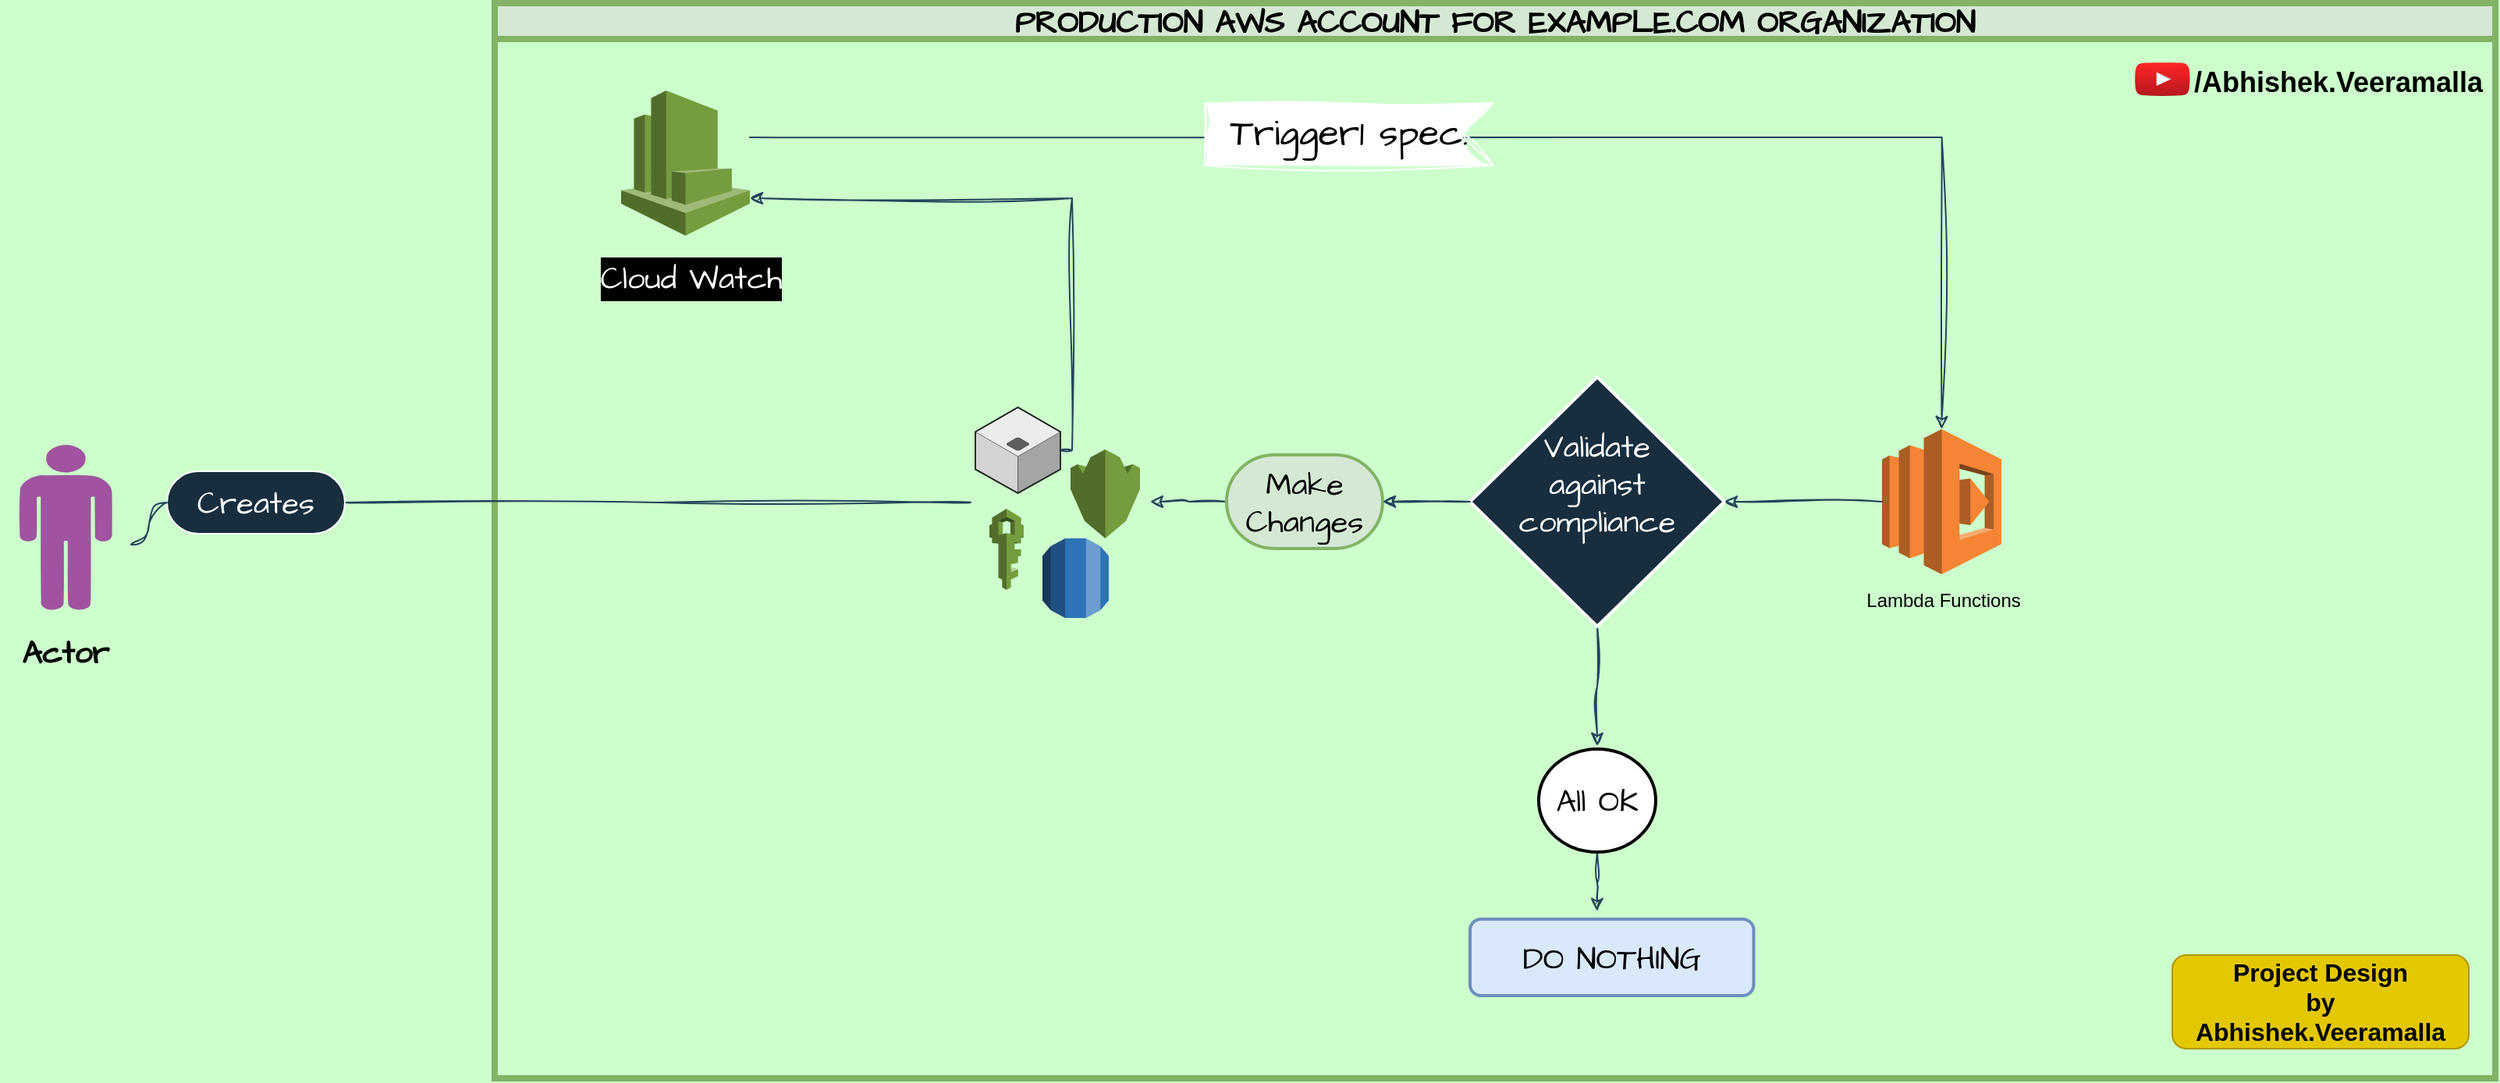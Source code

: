 <mxfile version="21.2.1" type="github">
  <diagram name="Page-1" id="KkK54AJAZAbkAiwjYjyY">
    <mxGraphModel dx="2474" dy="1044" grid="0" gridSize="10" guides="1" tooltips="1" connect="1" arrows="1" fold="1" page="0" pageScale="1" pageWidth="850" pageHeight="1100" background="#CCFFCC" math="0" shadow="0">
      <root>
        <mxCell id="0" />
        <mxCell id="1" parent="0" />
        <mxCell id="SoYxP0OV9XlbnNUCGbs9-6" value="PRODUCTION AWS ACCOUNT FOR EXAMPLE.COM ORGANIZATION" style="swimlane;whiteSpace=wrap;html=1;hachureGap=4;strokeColor=#82b366;fontFamily=Architects Daughter;fontSource=https%3A%2F%2Ffonts.googleapis.com%2Fcss%3Ffamily%3DArchitects%2BDaughter;fontSize=20;fillColor=#d5e8d4;strokeWidth=4;" vertex="1" parent="1">
          <mxGeometry x="-50" y="57" width="1282" height="689" as="geometry" />
        </mxCell>
        <mxCell id="SoYxP0OV9XlbnNUCGbs9-26" style="edgeStyle=orthogonalEdgeStyle;rounded=0;sketch=1;hachureGap=4;jiggle=2;curveFitting=1;orthogonalLoop=1;jettySize=auto;html=1;entryX=0.5;entryY=0;entryDx=0;entryDy=0;entryPerimeter=0;strokeColor=#23445D;fontFamily=Architects Daughter;fontSource=https%3A%2F%2Ffonts.googleapis.com%2Fcss%3Ffamily%3DArchitects%2BDaughter;fontSize=16;" edge="1" parent="SoYxP0OV9XlbnNUCGbs9-6" source="SoYxP0OV9XlbnNUCGbs9-3" target="SoYxP0OV9XlbnNUCGbs9-25">
          <mxGeometry relative="1" as="geometry">
            <Array as="points">
              <mxPoint x="927" y="86" />
            </Array>
          </mxGeometry>
        </mxCell>
        <mxCell id="SoYxP0OV9XlbnNUCGbs9-3" value="" style="outlineConnect=0;dashed=0;verticalLabelPosition=bottom;verticalAlign=top;align=center;html=1;shape=mxgraph.aws3.cloudwatch;fillColor=#759C3E;gradientColor=none;hachureGap=4;strokeColor=#FFFFFF;fontFamily=Architects Daughter;fontSource=https%3A%2F%2Ffonts.googleapis.com%2Fcss%3Ffamily%3DArchitects%2BDaughter;fontSize=20;fontColor=#FFFFFF;" vertex="1" parent="SoYxP0OV9XlbnNUCGbs9-6">
          <mxGeometry x="81" y="56" width="82.5" height="93" as="geometry" />
        </mxCell>
        <mxCell id="SoYxP0OV9XlbnNUCGbs9-4" value="&lt;span style=&quot;background-color: rgb(0, 0, 0);&quot;&gt;Cloud Watch&lt;/span&gt;" style="text;html=1;strokeColor=none;fillColor=none;align=center;verticalAlign=middle;whiteSpace=wrap;rounded=0;fontSize=20;fontFamily=Architects Daughter;fontColor=#FFFFFF;" vertex="1" parent="SoYxP0OV9XlbnNUCGbs9-6">
          <mxGeometry x="62" y="161" width="128" height="30" as="geometry" />
        </mxCell>
        <mxCell id="SoYxP0OV9XlbnNUCGbs9-23" style="edgeStyle=orthogonalEdgeStyle;rounded=0;sketch=1;hachureGap=4;jiggle=2;curveFitting=1;orthogonalLoop=1;jettySize=auto;html=1;strokeColor=#23445D;fontFamily=Architects Daughter;fontSource=https%3A%2F%2Ffonts.googleapis.com%2Fcss%3Ffamily%3DArchitects%2BDaughter;fontSize=16;" edge="1" parent="SoYxP0OV9XlbnNUCGbs9-6" source="SoYxP0OV9XlbnNUCGbs9-16" target="SoYxP0OV9XlbnNUCGbs9-3">
          <mxGeometry relative="1" as="geometry">
            <Array as="points">
              <mxPoint x="370" y="125" />
            </Array>
          </mxGeometry>
        </mxCell>
        <mxCell id="SoYxP0OV9XlbnNUCGbs9-16" value="" style="verticalLabelPosition=bottom;html=1;verticalAlign=top;strokeWidth=1;align=center;outlineConnect=0;dashed=0;outlineConnect=0;shape=mxgraph.aws3d.application_server;fillColor=#ECECEC;strokeColor=#5E5E5E;aspect=fixed;hachureGap=4;fontFamily=Architects Daughter;fontSource=https%3A%2F%2Ffonts.googleapis.com%2Fcss%3Ffamily%3DArchitects%2BDaughter;fontSize=20;fontColor=#FFFFFF;" vertex="1" parent="SoYxP0OV9XlbnNUCGbs9-6">
          <mxGeometry x="308" y="259" width="54.56" height="55" as="geometry" />
        </mxCell>
        <mxCell id="SoYxP0OV9XlbnNUCGbs9-24" value="" style="shape=image;html=1;verticalAlign=top;verticalLabelPosition=bottom;labelBackgroundColor=#ffffff;imageAspect=0;aspect=fixed;image=https://cdn4.iconfinder.com/data/icons/48-bubbles/48/43.Bell-128.png;sketch=1;hachureGap=4;jiggle=2;curveFitting=1;strokeColor=#FFFFFF;fontFamily=Architects Daughter;fontSource=https%3A%2F%2Ffonts.googleapis.com%2Fcss%3Ffamily%3DArchitects%2BDaughter;fontSize=20;fontColor=#FFFFFF;fillColor=#182E3E;" vertex="1" parent="SoYxP0OV9XlbnNUCGbs9-6">
          <mxGeometry x="369" y="131" width="60" height="60" as="geometry" />
        </mxCell>
        <mxCell id="SoYxP0OV9XlbnNUCGbs9-25" value="" style="outlineConnect=0;dashed=0;verticalLabelPosition=bottom;verticalAlign=top;align=center;html=1;shape=mxgraph.aws3.lambda;fillColor=#F58534;gradientColor=none;hachureGap=4;strokeColor=#FFFFFF;fontFamily=Architects Daughter;fontSource=https%3A%2F%2Ffonts.googleapis.com%2Fcss%3Ffamily%3DArchitects%2BDaughter;fontSize=20;fontColor=#FFFFFF;" vertex="1" parent="SoYxP0OV9XlbnNUCGbs9-6">
          <mxGeometry x="889" y="273" width="76.5" height="93" as="geometry" />
        </mxCell>
        <mxCell id="SoYxP0OV9XlbnNUCGbs9-27" value="&lt;font style=&quot;font-size: 24px;&quot; color=&quot;#000000&quot;&gt;Trigger1 spec.&lt;/font&gt;" style="html=1;shape=mxgraph.infographic.ribbonSimple;notch1=20;notch2=0;align=center;verticalAlign=middle;fontSize=14;fontStyle=0;flipH=1;fillColor=#FFFFFF;whiteSpace=wrap;sketch=1;hachureGap=4;jiggle=2;curveFitting=1;strokeColor=#FFFFFF;fontFamily=Architects Daughter;fontSource=https%3A%2F%2Ffonts.googleapis.com%2Fcss%3Ffamily%3DArchitects%2BDaughter;fontColor=#FFFFFF;" vertex="1" parent="SoYxP0OV9XlbnNUCGbs9-6">
          <mxGeometry x="455" y="64" width="185" height="40" as="geometry" />
        </mxCell>
        <mxCell id="SoYxP0OV9XlbnNUCGbs9-28" value="" style="outlineConnect=0;dashed=0;verticalLabelPosition=bottom;verticalAlign=top;align=center;html=1;shape=mxgraph.aws3.kms;fillColor=#759C3E;gradientColor=none;hachureGap=4;strokeColor=#FFFFFF;fontFamily=Architects Daughter;fontSource=https%3A%2F%2Ffonts.googleapis.com%2Fcss%3Ffamily%3DArchitects%2BDaughter;fontSize=20;fontColor=#FFFFFF;" vertex="1" parent="SoYxP0OV9XlbnNUCGbs9-6">
          <mxGeometry x="369" y="286" width="44.5" height="57" as="geometry" />
        </mxCell>
        <mxCell id="SoYxP0OV9XlbnNUCGbs9-29" value="" style="outlineConnect=0;dashed=0;verticalLabelPosition=bottom;verticalAlign=top;align=center;html=1;shape=mxgraph.aws3.iam;fillColor=#759C3E;gradientColor=none;hachureGap=4;strokeColor=#FFFFFF;fontFamily=Architects Daughter;fontSource=https%3A%2F%2Ffonts.googleapis.com%2Fcss%3Ffamily%3DArchitects%2BDaughter;fontSize=20;fontColor=#FFFFFF;" vertex="1" parent="SoYxP0OV9XlbnNUCGbs9-6">
          <mxGeometry x="317" y="324" width="22" height="52" as="geometry" />
        </mxCell>
        <mxCell id="SoYxP0OV9XlbnNUCGbs9-33" style="edgeStyle=orthogonalEdgeStyle;rounded=0;sketch=1;hachureGap=4;jiggle=2;curveFitting=1;orthogonalLoop=1;jettySize=auto;html=1;strokeColor=#23445D;fontFamily=Architects Daughter;fontSource=https%3A%2F%2Ffonts.googleapis.com%2Fcss%3Ffamily%3DArchitects%2BDaughter;fontSize=16;" edge="1" parent="SoYxP0OV9XlbnNUCGbs9-6" source="SoYxP0OV9XlbnNUCGbs9-32">
          <mxGeometry relative="1" as="geometry">
            <mxPoint x="706.5" y="476" as="targetPoint" />
          </mxGeometry>
        </mxCell>
        <mxCell id="SoYxP0OV9XlbnNUCGbs9-32" value="&lt;div&gt;Validate &lt;br&gt;&lt;/div&gt;&lt;div&gt;against&lt;/div&gt;&lt;div&gt;compliance&lt;/div&gt;&lt;div&gt;&lt;br&gt;&lt;/div&gt;" style="strokeWidth=2;html=1;shape=mxgraph.flowchart.decision;whiteSpace=wrap;hachureGap=4;strokeColor=#FFFFFF;fontFamily=Architects Daughter;fontSource=https%3A%2F%2Ffonts.googleapis.com%2Fcss%3Ffamily%3DArchitects%2BDaughter;fontSize=20;fontColor=#FFFFFF;fillColor=#182E3E;" vertex="1" parent="SoYxP0OV9XlbnNUCGbs9-6">
          <mxGeometry x="625" y="239.63" width="163" height="159.75" as="geometry" />
        </mxCell>
        <mxCell id="SoYxP0OV9XlbnNUCGbs9-31" style="edgeStyle=orthogonalEdgeStyle;rounded=0;sketch=1;hachureGap=4;jiggle=2;curveFitting=1;orthogonalLoop=1;jettySize=auto;html=1;strokeColor=#23445D;fontFamily=Architects Daughter;fontSource=https%3A%2F%2Ffonts.googleapis.com%2Fcss%3Ffamily%3DArchitects%2BDaughter;fontSize=16;" edge="1" parent="SoYxP0OV9XlbnNUCGbs9-6" source="SoYxP0OV9XlbnNUCGbs9-25" target="SoYxP0OV9XlbnNUCGbs9-32">
          <mxGeometry relative="1" as="geometry">
            <mxPoint x="801" y="319.5" as="targetPoint" />
          </mxGeometry>
        </mxCell>
        <mxCell id="SoYxP0OV9XlbnNUCGbs9-36" style="edgeStyle=orthogonalEdgeStyle;rounded=0;sketch=1;hachureGap=4;jiggle=2;curveFitting=1;orthogonalLoop=1;jettySize=auto;html=1;strokeColor=#23445D;fontFamily=Architects Daughter;fontSource=https%3A%2F%2Ffonts.googleapis.com%2Fcss%3Ffamily%3DArchitects%2BDaughter;fontSize=16;" edge="1" parent="SoYxP0OV9XlbnNUCGbs9-6" source="SoYxP0OV9XlbnNUCGbs9-35">
          <mxGeometry relative="1" as="geometry">
            <mxPoint x="706.5" y="582" as="targetPoint" />
          </mxGeometry>
        </mxCell>
        <mxCell id="SoYxP0OV9XlbnNUCGbs9-35" value="All OK" style="strokeWidth=2;html=1;shape=mxgraph.flowchart.start_2;whiteSpace=wrap;hachureGap=4;fontFamily=Architects Daughter;fontSource=https%3A%2F%2Ffonts.googleapis.com%2Fcss%3Ffamily%3DArchitects%2BDaughter;fontSize=20;" vertex="1" parent="SoYxP0OV9XlbnNUCGbs9-6">
          <mxGeometry x="669" y="478" width="75" height="66" as="geometry" />
        </mxCell>
        <mxCell id="SoYxP0OV9XlbnNUCGbs9-37" value="DO NOTHING" style="rounded=1;whiteSpace=wrap;html=1;absoluteArcSize=1;arcSize=14;strokeWidth=2;hachureGap=4;strokeColor=#6c8ebf;fontFamily=Architects Daughter;fontSource=https%3A%2F%2Ffonts.googleapis.com%2Fcss%3Ffamily%3DArchitects%2BDaughter;fontSize=20;fillColor=#dae8fc;" vertex="1" parent="SoYxP0OV9XlbnNUCGbs9-6">
          <mxGeometry x="625" y="587" width="181.75" height="49" as="geometry" />
        </mxCell>
        <mxCell id="SoYxP0OV9XlbnNUCGbs9-40" style="edgeStyle=orthogonalEdgeStyle;rounded=0;sketch=1;hachureGap=4;jiggle=2;curveFitting=1;orthogonalLoop=1;jettySize=auto;html=1;strokeColor=#23445D;fontFamily=Architects Daughter;fontSource=https%3A%2F%2Ffonts.googleapis.com%2Fcss%3Ffamily%3DArchitects%2BDaughter;fontSize=16;" edge="1" parent="SoYxP0OV9XlbnNUCGbs9-6" source="SoYxP0OV9XlbnNUCGbs9-38">
          <mxGeometry relative="1" as="geometry">
            <mxPoint x="420" y="319.505" as="targetPoint" />
          </mxGeometry>
        </mxCell>
        <mxCell id="SoYxP0OV9XlbnNUCGbs9-38" value="Make &lt;br&gt;Changes" style="strokeWidth=2;html=1;shape=mxgraph.flowchart.terminator;whiteSpace=wrap;hachureGap=4;strokeColor=#82b366;fontFamily=Architects Daughter;fontSource=https%3A%2F%2Ffonts.googleapis.com%2Fcss%3Ffamily%3DArchitects%2BDaughter;fontSize=20;fillColor=#d5e8d4;" vertex="1" parent="SoYxP0OV9XlbnNUCGbs9-6">
          <mxGeometry x="469" y="289.505" width="100" height="60" as="geometry" />
        </mxCell>
        <mxCell id="SoYxP0OV9XlbnNUCGbs9-34" style="edgeStyle=orthogonalEdgeStyle;rounded=0;sketch=1;hachureGap=4;jiggle=2;curveFitting=1;orthogonalLoop=1;jettySize=auto;html=1;strokeColor=#23445D;fontFamily=Architects Daughter;fontSource=https%3A%2F%2Ffonts.googleapis.com%2Fcss%3Ffamily%3DArchitects%2BDaughter;fontSize=16;" edge="1" parent="SoYxP0OV9XlbnNUCGbs9-6" source="SoYxP0OV9XlbnNUCGbs9-32" target="SoYxP0OV9XlbnNUCGbs9-38">
          <mxGeometry relative="1" as="geometry">
            <mxPoint x="425" y="319.505" as="targetPoint" />
          </mxGeometry>
        </mxCell>
        <mxCell id="SoYxP0OV9XlbnNUCGbs9-42" value="" style="outlineConnect=0;dashed=0;verticalLabelPosition=bottom;verticalAlign=top;align=center;html=1;shape=mxgraph.aws3.rds;fillColor=#2E73B8;gradientColor=none;hachureGap=4;strokeColor=#FFFFFF;fontFamily=Architects Daughter;fontSource=https%3A%2F%2Ffonts.googleapis.com%2Fcss%3Ffamily%3DArchitects%2BDaughter;fontSize=20;fontColor=#FFFFFF;" vertex="1" parent="SoYxP0OV9XlbnNUCGbs9-6">
          <mxGeometry x="351" y="343" width="42.5" height="51" as="geometry" />
        </mxCell>
        <mxCell id="SoYxP0OV9XlbnNUCGbs9-64" value="Lambda Functions" style="text;html=1;align=center;verticalAlign=middle;resizable=0;points=[];autosize=1;strokeColor=none;fillColor=none;" vertex="1" parent="SoYxP0OV9XlbnNUCGbs9-6">
          <mxGeometry x="869.25" y="370" width="117" height="26" as="geometry" />
        </mxCell>
        <mxCell id="SoYxP0OV9XlbnNUCGbs9-67" value="" style="dashed=0;outlineConnect=0;html=1;align=center;labelPosition=center;verticalLabelPosition=bottom;verticalAlign=top;shape=mxgraph.weblogos.youtube_2;fillColor=#FF2626;gradientColor=#B5171F" vertex="1" parent="SoYxP0OV9XlbnNUCGbs9-6">
          <mxGeometry x="1051" y="38" width="35.4" height="21.6" as="geometry" />
        </mxCell>
        <mxCell id="SoYxP0OV9XlbnNUCGbs9-69" value="&lt;font style=&quot;font-size: 16px;&quot;&gt;&lt;b&gt;&lt;font&gt;Project Design&lt;br&gt;by &lt;br&gt;Abhishek.Veeramalla&lt;br&gt;&lt;/font&gt;&lt;/b&gt;&lt;/font&gt;" style="rounded=1;whiteSpace=wrap;html=1;fillColor=#e3c800;strokeColor=#B09500;fontColor=#000000;" vertex="1" parent="SoYxP0OV9XlbnNUCGbs9-6">
          <mxGeometry x="1075" y="610" width="190" height="60" as="geometry" />
        </mxCell>
        <mxCell id="SoYxP0OV9XlbnNUCGbs9-70" value="&lt;b&gt;&lt;font style=&quot;font-size: 18px;&quot;&gt;/Abhishek.Veeramalla&lt;/font&gt;&lt;/b&gt;" style="text;html=1;align=center;verticalAlign=middle;resizable=0;points=[];autosize=1;strokeColor=none;fillColor=none;" vertex="1" parent="SoYxP0OV9XlbnNUCGbs9-6">
          <mxGeometry x="1079" y="34" width="203" height="34" as="geometry" />
        </mxCell>
        <mxCell id="SoYxP0OV9XlbnNUCGbs9-71" value="" style="shape=image;html=1;verticalAlign=top;verticalLabelPosition=bottom;labelBackgroundColor=#ffffff;imageAspect=0;aspect=fixed;image=https://cdn0.iconfinder.com/data/icons/phosphor-regular-vol-4/256/trademark-registered-128.png" vertex="1" parent="SoYxP0OV9XlbnNUCGbs9-6">
          <mxGeometry x="1078" y="610" width="32" height="32" as="geometry" />
        </mxCell>
        <mxCell id="SoYxP0OV9XlbnNUCGbs9-8" value="" style="verticalLabelPosition=bottom;sketch=0;html=1;fillColor=#A153A0;verticalAlign=top;align=center;pointerEvents=1;shape=mxgraph.cisco_safe.design.actor_2;hachureGap=4;jiggle=2;curveFitting=1;strokeColor=#FFFFFF;fontFamily=Architects Daughter;fontSource=https%3A%2F%2Ffonts.googleapis.com%2Fcss%3Ffamily%3DArchitects%2BDaughter;fontSize=20;fontColor=#FFFFFF;" vertex="1" parent="1">
          <mxGeometry x="-355" y="340" width="60" height="107" as="geometry" />
        </mxCell>
        <mxCell id="SoYxP0OV9XlbnNUCGbs9-10" value="&lt;font color=&quot;#000000&quot;&gt;&lt;b&gt;Actor&lt;br&gt;&lt;/b&gt;&lt;/font&gt;" style="text;html=1;strokeColor=none;fillColor=none;align=center;verticalAlign=middle;whiteSpace=wrap;rounded=0;fontSize=20;fontFamily=Architects Daughter;fontColor=#FFFFFF;" vertex="1" parent="1">
          <mxGeometry x="-367" y="449" width="84" height="47" as="geometry" />
        </mxCell>
        <mxCell id="SoYxP0OV9XlbnNUCGbs9-13" style="edgeStyle=entityRelationEdgeStyle;rounded=0;sketch=1;hachureGap=4;jiggle=2;curveFitting=1;orthogonalLoop=1;jettySize=auto;html=1;startArrow=none;endArrow=none;segment=10;curved=1;sourcePerimeterSpacing=0;targetPerimeterSpacing=0;strokeColor=#23445D;fontFamily=Architects Daughter;fontSource=https%3A%2F%2Ffonts.googleapis.com%2Fcss%3Ffamily%3DArchitects%2BDaughter;fontSize=16;" edge="1" parent="1" source="SoYxP0OV9XlbnNUCGbs9-11">
          <mxGeometry relative="1" as="geometry">
            <mxPoint x="255" y="377" as="targetPoint" />
          </mxGeometry>
        </mxCell>
        <mxCell id="SoYxP0OV9XlbnNUCGbs9-11" value="Creates" style="whiteSpace=wrap;html=1;rounded=1;arcSize=50;align=center;verticalAlign=middle;strokeWidth=1;autosize=1;spacing=4;treeFolding=1;treeMoving=1;newEdgeStyle={&quot;edgeStyle&quot;:&quot;entityRelationEdgeStyle&quot;,&quot;startArrow&quot;:&quot;none&quot;,&quot;endArrow&quot;:&quot;none&quot;,&quot;segment&quot;:10,&quot;curved&quot;:1,&quot;sourcePerimeterSpacing&quot;:0,&quot;targetPerimeterSpacing&quot;:0};hachureGap=4;strokeColor=#FFFFFF;fontFamily=Architects Daughter;fontSource=https%3A%2F%2Ffonts.googleapis.com%2Fcss%3Ffamily%3DArchitects%2BDaughter;fontSize=20;fontColor=#FFFFFF;fillColor=#182E3E;" vertex="1" parent="1">
          <mxGeometry x="-260" y="357" width="114" height="40" as="geometry" />
        </mxCell>
        <mxCell id="SoYxP0OV9XlbnNUCGbs9-12" value="" style="edgeStyle=entityRelationEdgeStyle;startArrow=none;endArrow=none;segment=10;curved=1;sourcePerimeterSpacing=0;targetPerimeterSpacing=0;rounded=0;sketch=1;hachureGap=4;jiggle=2;curveFitting=1;strokeColor=#23445D;fontFamily=Architects Daughter;fontSource=https%3A%2F%2Ffonts.googleapis.com%2Fcss%3Ffamily%3DArchitects%2BDaughter;fontSize=16;" edge="1" target="SoYxP0OV9XlbnNUCGbs9-11" parent="1">
          <mxGeometry relative="1" as="geometry">
            <mxPoint x="-283" y="404" as="sourcePoint" />
          </mxGeometry>
        </mxCell>
      </root>
    </mxGraphModel>
  </diagram>
</mxfile>
